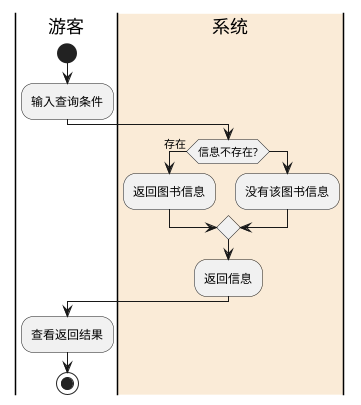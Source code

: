 @startuml
|游客|
start
	:输入查询条件;
	|#AntiqueWhite|系统|
if(信息不存在?) then (存在)
	:返回图书信息;
else
	:没有该图书信息;
endif
:返回信息;
|游客|
:查看返回结果;

stop
@enduml
